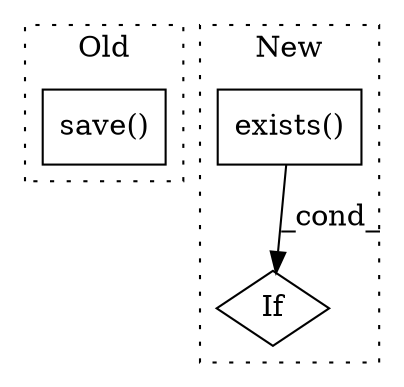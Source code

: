 digraph G {
subgraph cluster0 {
1 [label="save()" a="75" s="2234,2260" l="11,1" shape="box"];
label = "Old";
style="dotted";
}
subgraph cluster1 {
2 [label="exists()" a="75" s="2910,2933" l="15,1" shape="box"];
3 [label="If" a="96" s="2903" l="3" shape="diamond"];
label = "New";
style="dotted";
}
2 -> 3 [label="_cond_"];
}